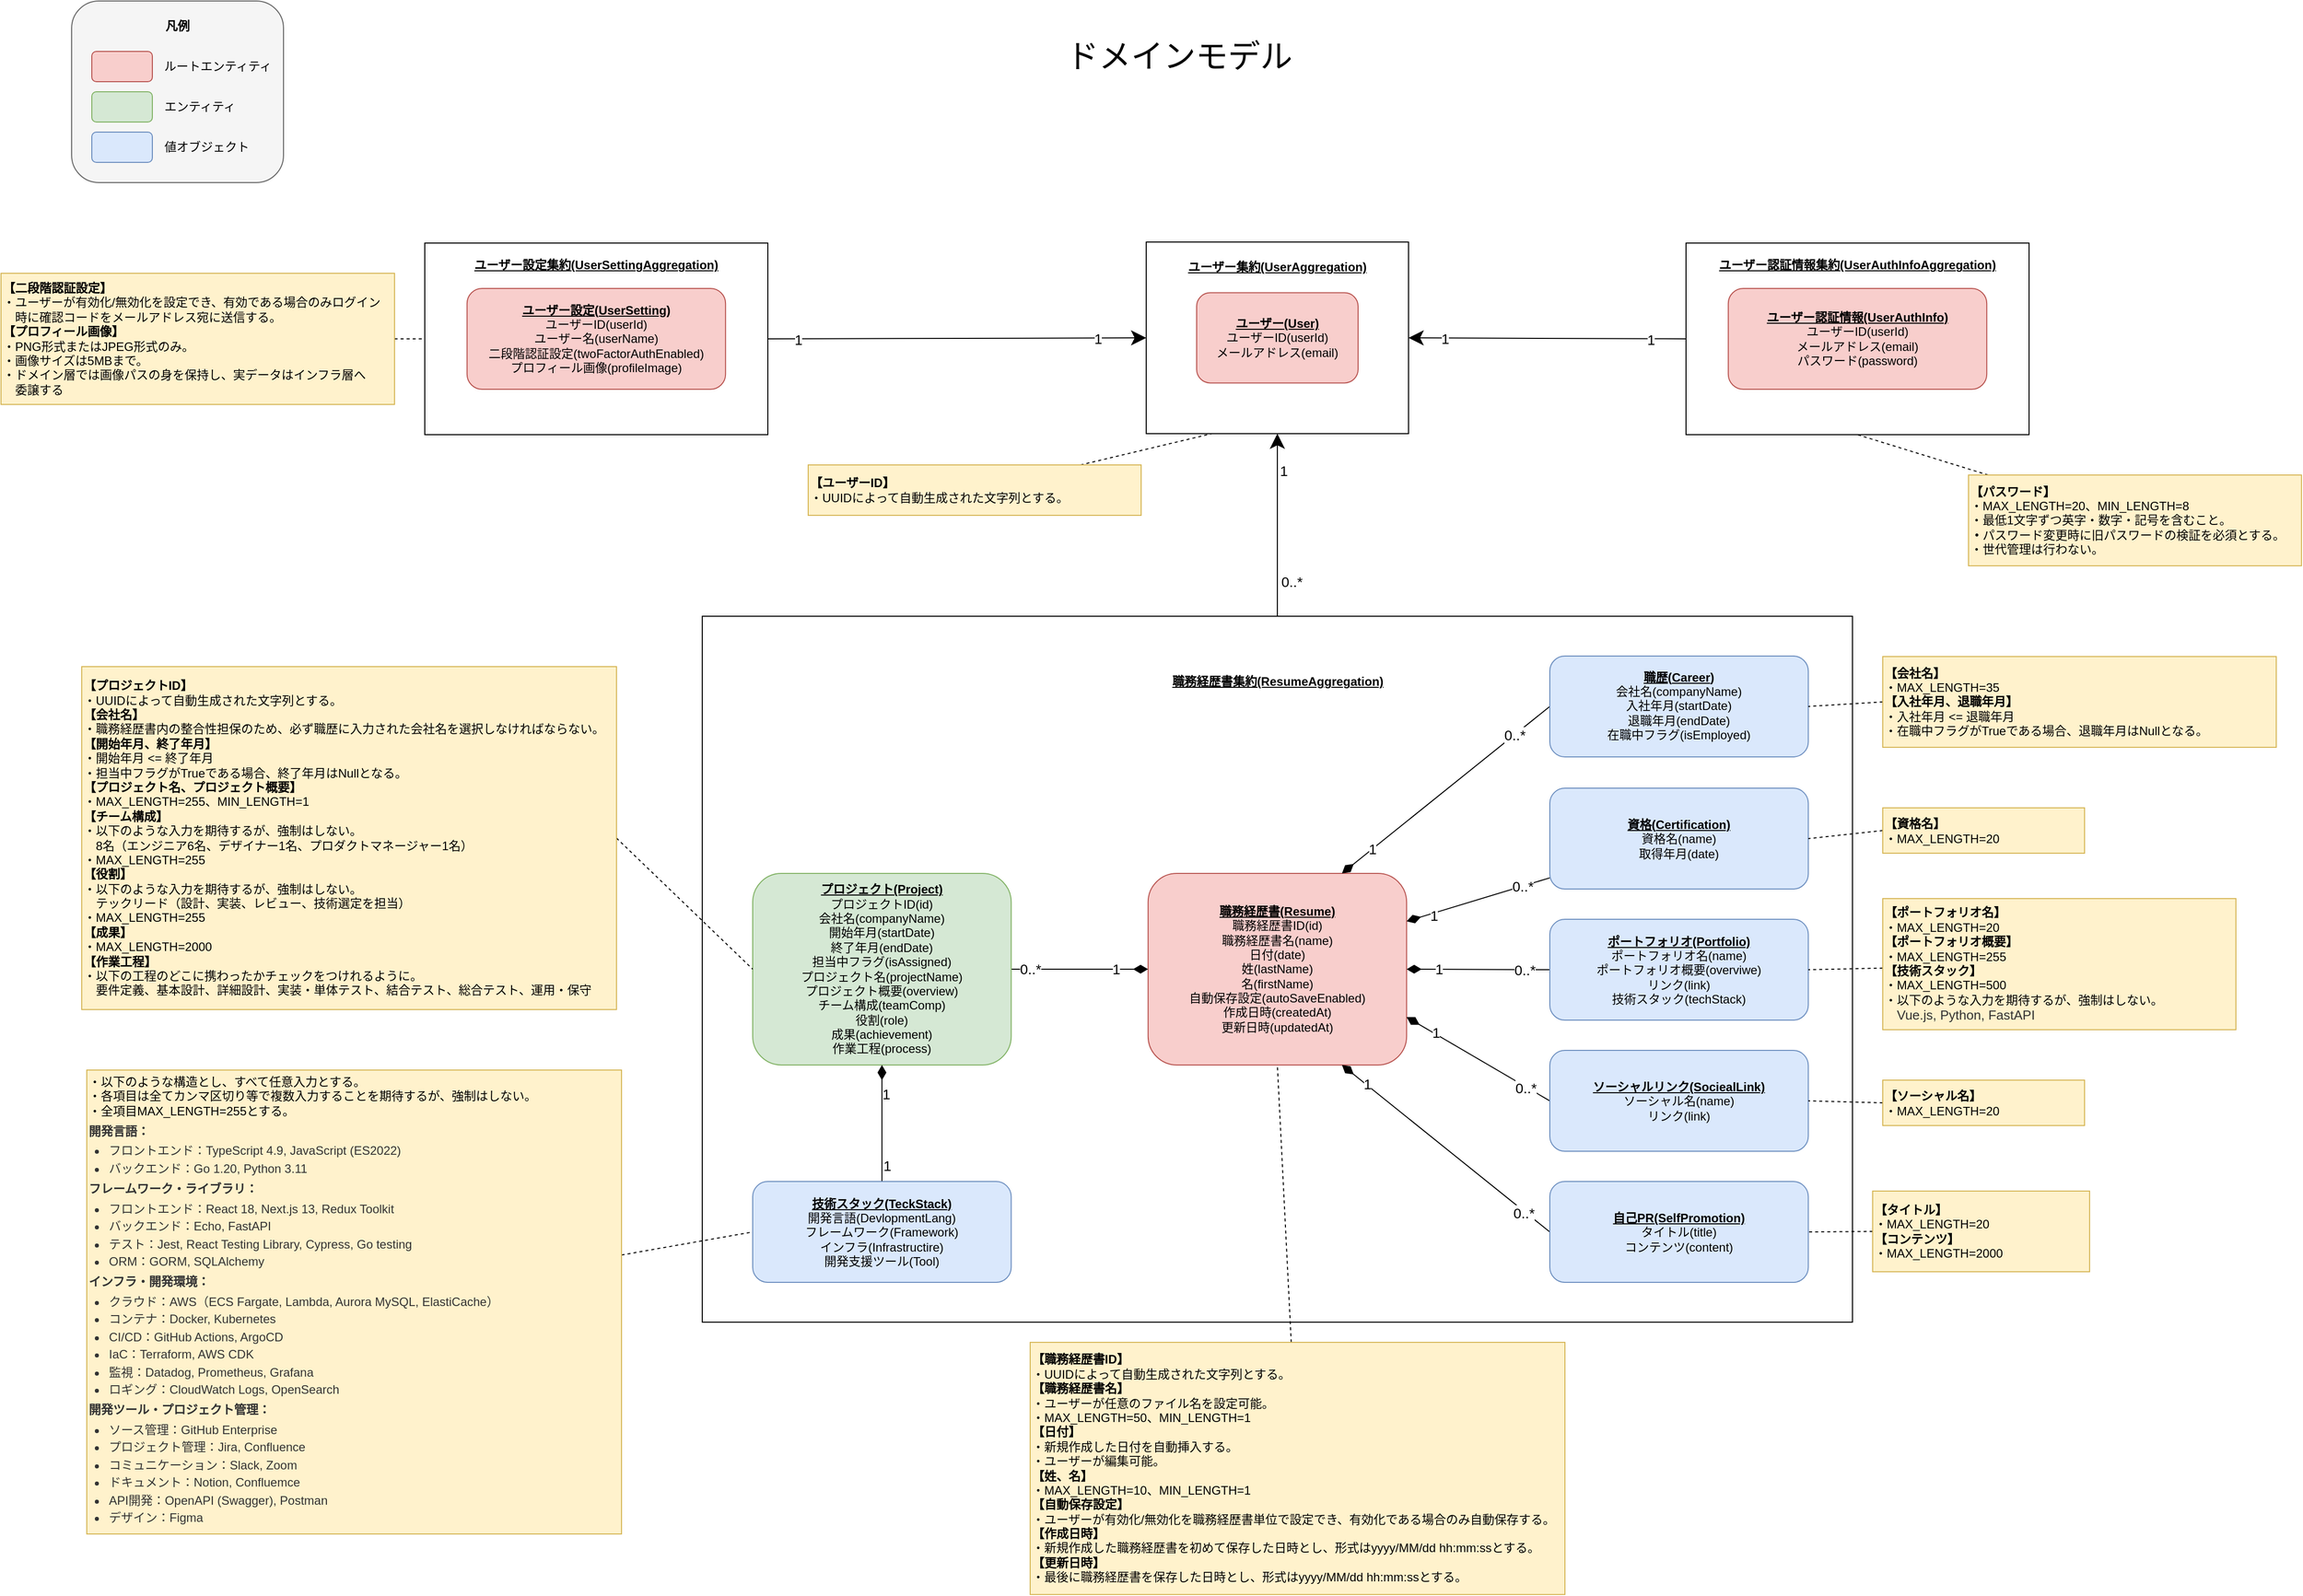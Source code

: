 <mxfile version="26.0.4">
  <diagram name="ページ1" id="oXaW7aQPTFVuqWrh0Pf7">
    <mxGraphModel dx="1912" dy="1139" grid="1" gridSize="10" guides="1" tooltips="1" connect="1" arrows="1" fold="1" page="1" pageScale="1" pageWidth="1169" pageHeight="1654" math="0" shadow="0">
      <root>
        <mxCell id="0" />
        <mxCell id="1" parent="0" />
        <mxCell id="-X1_m2EYrhHD0JWwDC6E-24" value="" style="group" parent="1" vertex="1" connectable="0">
          <mxGeometry x="1700" y="280" width="340" height="190" as="geometry" />
        </mxCell>
        <mxCell id="-X1_m2EYrhHD0JWwDC6E-25" value="" style="rounded=0;whiteSpace=wrap;html=1;align=center;" parent="-X1_m2EYrhHD0JWwDC6E-24" vertex="1">
          <mxGeometry width="340" height="190" as="geometry" />
        </mxCell>
        <mxCell id="-X1_m2EYrhHD0JWwDC6E-26" value="&lt;b&gt;&lt;u&gt;ユーザー認証情報集約(UserAuthInfoAggregation)&lt;/u&gt;&lt;/b&gt;" style="text;html=1;align=center;verticalAlign=middle;whiteSpace=wrap;rounded=0;" parent="-X1_m2EYrhHD0JWwDC6E-24" vertex="1">
          <mxGeometry x="27.02" y="7.037" width="285.95" height="29.999" as="geometry" />
        </mxCell>
        <mxCell id="-X1_m2EYrhHD0JWwDC6E-27" value="&lt;b&gt;&lt;u&gt;ユーザー認証情報(UserAuthInfo)&lt;/u&gt;&lt;/b&gt;&lt;br&gt;ユーザーID(userId)&lt;br&gt;メールアドレス(email)&lt;br&gt;パスワード(password)" style="rounded=1;whiteSpace=wrap;html=1;aspect=fixed;fillColor=#f8cecc;strokeColor=#b85450;" parent="-X1_m2EYrhHD0JWwDC6E-24" vertex="1">
          <mxGeometry x="41.89" y="45.001" width="256.21" height="100" as="geometry" />
        </mxCell>
        <mxCell id="-X1_m2EYrhHD0JWwDC6E-133" value="" style="group" parent="1" vertex="1" connectable="0">
          <mxGeometry x="450" y="280" width="340" height="190" as="geometry" />
        </mxCell>
        <mxCell id="-X1_m2EYrhHD0JWwDC6E-134" value="" style="rounded=0;whiteSpace=wrap;html=1;align=center;" parent="-X1_m2EYrhHD0JWwDC6E-133" vertex="1">
          <mxGeometry width="340" height="190" as="geometry" />
        </mxCell>
        <mxCell id="-X1_m2EYrhHD0JWwDC6E-135" value="&lt;b&gt;&lt;u&gt;ユーザー設定集約(UserSettingAggregation)&lt;/u&gt;&lt;/b&gt;" style="text;html=1;align=center;verticalAlign=middle;whiteSpace=wrap;rounded=0;" parent="-X1_m2EYrhHD0JWwDC6E-133" vertex="1">
          <mxGeometry x="27.02" y="7.037" width="285.95" height="29.999" as="geometry" />
        </mxCell>
        <mxCell id="-X1_m2EYrhHD0JWwDC6E-136" value="&lt;b&gt;&lt;u&gt;ユーザー設定(UserSetting)&lt;/u&gt;&lt;/b&gt;&lt;br&gt;ユーザーID(userId)&lt;br&gt;ユーザー名(userName)&lt;br&gt;二段階認証設定(twoFactorAuthEnabled)&lt;br&gt;プロフィール画像(profileImage)" style="rounded=1;whiteSpace=wrap;html=1;aspect=fixed;fillColor=#f8cecc;strokeColor=#b85450;" parent="-X1_m2EYrhHD0JWwDC6E-133" vertex="1">
          <mxGeometry x="41.89" y="45.001" width="256.21" height="100" as="geometry" />
        </mxCell>
        <mxCell id="-X1_m2EYrhHD0JWwDC6E-205" value="" style="group" parent="1" vertex="1" connectable="0">
          <mxGeometry x="110" y="650" width="2175" height="970" as="geometry" />
        </mxCell>
        <mxCell id="-X1_m2EYrhHD0JWwDC6E-150" value="" style="group;" parent="-X1_m2EYrhHD0JWwDC6E-205" vertex="1" connectable="0">
          <mxGeometry x="615" width="1140" height="730.001" as="geometry" />
        </mxCell>
        <mxCell id="-X1_m2EYrhHD0JWwDC6E-209" style="rounded=0;orthogonalLoop=1;jettySize=auto;html=1;exitX=0.5;exitY=0;exitDx=0;exitDy=0;entryX=0.5;entryY=1;entryDx=0;entryDy=0;endSize=12;" parent="-X1_m2EYrhHD0JWwDC6E-150" source="-X1_m2EYrhHD0JWwDC6E-151" target="-X1_m2EYrhHD0JWwDC6E-2" edge="1">
          <mxGeometry relative="1" as="geometry" />
        </mxCell>
        <mxCell id="-X1_m2EYrhHD0JWwDC6E-210" value="&lt;font style=&quot;font-size: 14px;&quot;&gt;0..*&lt;/font&gt;" style="edgeLabel;html=1;align=center;verticalAlign=middle;resizable=0;points=[];" parent="-X1_m2EYrhHD0JWwDC6E-209" vertex="1" connectable="0">
          <mxGeometry x="-0.624" y="1" relative="1" as="geometry">
            <mxPoint x="15" as="offset" />
          </mxGeometry>
        </mxCell>
        <mxCell id="-X1_m2EYrhHD0JWwDC6E-211" value="&lt;font style=&quot;font-size: 14px;&quot;&gt;1&lt;/font&gt;" style="edgeLabel;html=1;align=center;verticalAlign=middle;resizable=0;points=[];" parent="-X1_m2EYrhHD0JWwDC6E-209" vertex="1" connectable="0">
          <mxGeometry x="0.595" y="-1" relative="1" as="geometry">
            <mxPoint x="5" as="offset" />
          </mxGeometry>
        </mxCell>
        <mxCell id="-X1_m2EYrhHD0JWwDC6E-151" value="" style="rounded=0;whiteSpace=wrap;html=1;align=center;" parent="-X1_m2EYrhHD0JWwDC6E-150" vertex="1">
          <mxGeometry width="1140" height="700" as="geometry" />
        </mxCell>
        <mxCell id="-X1_m2EYrhHD0JWwDC6E-152" value="&lt;b&gt;&lt;u&gt;職務経歴書集約(Resume&lt;/u&gt;&lt;/b&gt;&lt;b&gt;&lt;u&gt;Aggregation)&lt;/u&gt;&lt;/b&gt;" style="text;html=1;align=center;verticalAlign=middle;whiteSpace=wrap;rounded=0;" parent="-X1_m2EYrhHD0JWwDC6E-150" vertex="1">
          <mxGeometry x="90.596" y="20.699" width="958.774" height="88.238" as="geometry" />
        </mxCell>
        <mxCell id="-X1_m2EYrhHD0JWwDC6E-153" value="&lt;b&gt;&lt;u&gt;職務経歴書(Resume)&lt;/u&gt;&lt;/b&gt;&lt;div&gt;職務経歴書ID(id)&lt;br&gt;職務経歴書名(name)&lt;br&gt;日付(date)&lt;br&gt;姓(lastName)&lt;br&gt;名(firstName)&lt;br&gt;自動保存設定(autoSaveEnabled)&lt;/div&gt;&lt;div&gt;作成日時(createdAt)&lt;br&gt;更新日時(updatedAt)&lt;/div&gt;" style="rounded=1;whiteSpace=wrap;html=1;fillColor=#f8cecc;strokeColor=#b85450;" parent="-X1_m2EYrhHD0JWwDC6E-150" vertex="1">
          <mxGeometry x="441.88" y="255.001" width="256.21" height="190" as="geometry" />
        </mxCell>
        <mxCell id="-X1_m2EYrhHD0JWwDC6E-166" style="rounded=0;orthogonalLoop=1;jettySize=auto;html=1;exitX=1;exitY=0.5;exitDx=0;exitDy=0;entryX=0;entryY=0.5;entryDx=0;entryDy=0;endArrow=diamondThin;endFill=1;endSize=12;" parent="-X1_m2EYrhHD0JWwDC6E-150" source="-X1_m2EYrhHD0JWwDC6E-154" target="-X1_m2EYrhHD0JWwDC6E-153" edge="1">
          <mxGeometry relative="1" as="geometry" />
        </mxCell>
        <mxCell id="-X1_m2EYrhHD0JWwDC6E-168" value="&lt;font style=&quot;font-size: 14px;&quot;&gt;0..*&lt;/font&gt;" style="edgeLabel;html=1;align=center;verticalAlign=middle;resizable=0;points=[];" parent="-X1_m2EYrhHD0JWwDC6E-166" vertex="1" connectable="0">
          <mxGeometry x="-0.748" y="-1" relative="1" as="geometry">
            <mxPoint x="2" y="-1" as="offset" />
          </mxGeometry>
        </mxCell>
        <mxCell id="-X1_m2EYrhHD0JWwDC6E-169" value="&lt;font style=&quot;font-size: 14px;&quot;&gt;1&lt;/font&gt;" style="edgeLabel;html=1;align=center;verticalAlign=middle;resizable=0;points=[];" parent="-X1_m2EYrhHD0JWwDC6E-166" vertex="1" connectable="0">
          <mxGeometry x="0.392" y="-2" relative="1" as="geometry">
            <mxPoint x="9" y="-2" as="offset" />
          </mxGeometry>
        </mxCell>
        <mxCell id="-X1_m2EYrhHD0JWwDC6E-154" value="&lt;b&gt;&lt;u&gt;プロジェクト(Project)&lt;/u&gt;&lt;/b&gt;&lt;div&gt;プロジェクトID(id)&lt;br&gt;会社名(companyName)&lt;br&gt;開始年月(startDate)&lt;br&gt;終了年月(endDate)&lt;br&gt;担当中フラグ(isAssigned)&lt;br&gt;プロジェクト名(projectName)&lt;br&gt;プロジェクト概要(overview)&lt;br&gt;チーム構成(teamComp)&lt;br&gt;役割(role)&lt;br&gt;成果(achievement)&lt;br&gt;作業工程(process)&lt;br&gt;&lt;/div&gt;" style="rounded=1;whiteSpace=wrap;html=1;fillColor=#d5e8d4;strokeColor=#82b366;" parent="-X1_m2EYrhHD0JWwDC6E-150" vertex="1">
          <mxGeometry x="50" y="255" width="256.21" height="190" as="geometry" />
        </mxCell>
        <mxCell id="-X1_m2EYrhHD0JWwDC6E-164" style="rounded=0;orthogonalLoop=1;jettySize=auto;html=1;exitX=0;exitY=0.5;exitDx=0;exitDy=0;entryX=0.75;entryY=0;entryDx=0;entryDy=0;endArrow=diamondThin;endFill=1;endSize=12;" parent="-X1_m2EYrhHD0JWwDC6E-150" source="-X1_m2EYrhHD0JWwDC6E-128" target="-X1_m2EYrhHD0JWwDC6E-153" edge="1">
          <mxGeometry relative="1" as="geometry" />
        </mxCell>
        <mxCell id="-X1_m2EYrhHD0JWwDC6E-174" value="&lt;font style=&quot;font-size: 14px;&quot;&gt;1&lt;/font&gt;" style="edgeLabel;html=1;align=center;verticalAlign=middle;resizable=0;points=[];" parent="-X1_m2EYrhHD0JWwDC6E-164" vertex="1" connectable="0">
          <mxGeometry x="0.706" relative="1" as="geometry">
            <mxPoint as="offset" />
          </mxGeometry>
        </mxCell>
        <mxCell id="-X1_m2EYrhHD0JWwDC6E-175" value="&lt;font style=&quot;font-size: 14px;&quot;&gt;0..*&lt;/font&gt;" style="edgeLabel;html=1;align=center;verticalAlign=middle;resizable=0;points=[];" parent="-X1_m2EYrhHD0JWwDC6E-164" vertex="1" connectable="0">
          <mxGeometry x="-0.658" relative="1" as="geometry">
            <mxPoint as="offset" />
          </mxGeometry>
        </mxCell>
        <mxCell id="-X1_m2EYrhHD0JWwDC6E-128" value="&lt;b&gt;&lt;u&gt;職歴(&lt;/u&gt;&lt;/b&gt;&lt;b&gt;&lt;u&gt;Career&lt;/u&gt;&lt;/b&gt;&lt;b&gt;&lt;u&gt;)&lt;/u&gt;&lt;/b&gt;&lt;br&gt;会社名(companyName)&lt;br&gt;入社年月(startDate)&lt;br&gt;退職年月(endDate)&lt;br&gt;在職中フラグ(isEmployed)" style="rounded=1;whiteSpace=wrap;html=1;aspect=fixed;fillColor=#dae8fc;strokeColor=#6c8ebf;" parent="-X1_m2EYrhHD0JWwDC6E-150" vertex="1">
          <mxGeometry x="840" y="39.471" width="256.21" height="100" as="geometry" />
        </mxCell>
        <mxCell id="-X1_m2EYrhHD0JWwDC6E-157" style="rounded=0;orthogonalLoop=1;jettySize=auto;html=1;entryX=1;entryY=0.25;entryDx=0;entryDy=0;endArrow=diamondThin;endFill=1;endSize=12;" parent="-X1_m2EYrhHD0JWwDC6E-150" source="-X1_m2EYrhHD0JWwDC6E-132" target="-X1_m2EYrhHD0JWwDC6E-153" edge="1">
          <mxGeometry relative="1" as="geometry" />
        </mxCell>
        <mxCell id="-X1_m2EYrhHD0JWwDC6E-176" value="&lt;font style=&quot;font-size: 14px;&quot;&gt;1&lt;/font&gt;" style="edgeLabel;html=1;align=center;verticalAlign=middle;resizable=0;points=[];" parent="-X1_m2EYrhHD0JWwDC6E-157" vertex="1" connectable="0">
          <mxGeometry x="0.633" y="2" relative="1" as="geometry">
            <mxPoint as="offset" />
          </mxGeometry>
        </mxCell>
        <mxCell id="-X1_m2EYrhHD0JWwDC6E-177" value="&lt;font style=&quot;font-size: 14px;&quot;&gt;0..*&lt;/font&gt;" style="edgeLabel;html=1;align=center;verticalAlign=middle;resizable=0;points=[];" parent="-X1_m2EYrhHD0JWwDC6E-157" vertex="1" connectable="0">
          <mxGeometry x="-0.612" y="1" relative="1" as="geometry">
            <mxPoint y="-1" as="offset" />
          </mxGeometry>
        </mxCell>
        <mxCell id="-X1_m2EYrhHD0JWwDC6E-132" value="&lt;b&gt;&lt;u&gt;資格(&lt;/u&gt;&lt;/b&gt;&lt;u style=&quot;&quot;&gt;&lt;b&gt;Certification)&lt;/b&gt;&lt;/u&gt;&lt;br&gt;資格名(name)&lt;br&gt;取得年月(date)" style="rounded=1;whiteSpace=wrap;html=1;aspect=fixed;fillColor=#dae8fc;strokeColor=#6c8ebf;" parent="-X1_m2EYrhHD0JWwDC6E-150" vertex="1">
          <mxGeometry x="840" y="170.541" width="256.21" height="100" as="geometry" />
        </mxCell>
        <mxCell id="-X1_m2EYrhHD0JWwDC6E-161" style="rounded=0;orthogonalLoop=1;jettySize=auto;html=1;exitX=0;exitY=0.5;exitDx=0;exitDy=0;entryX=1;entryY=0.5;entryDx=0;entryDy=0;endArrow=diamondThin;endFill=1;endSize=12;" parent="-X1_m2EYrhHD0JWwDC6E-150" source="-X1_m2EYrhHD0JWwDC6E-140" target="-X1_m2EYrhHD0JWwDC6E-153" edge="1">
          <mxGeometry relative="1" as="geometry" />
        </mxCell>
        <mxCell id="-X1_m2EYrhHD0JWwDC6E-178" value="&lt;font style=&quot;font-size: 14px;&quot;&gt;1&lt;/font&gt;" style="edgeLabel;html=1;align=center;verticalAlign=middle;resizable=0;points=[];" parent="-X1_m2EYrhHD0JWwDC6E-161" vertex="1" connectable="0">
          <mxGeometry x="0.569" relative="1" as="geometry">
            <mxPoint x="1" as="offset" />
          </mxGeometry>
        </mxCell>
        <mxCell id="-X1_m2EYrhHD0JWwDC6E-179" value="&lt;font style=&quot;font-size: 14px;&quot;&gt;0..*&lt;/font&gt;" style="edgeLabel;html=1;align=center;verticalAlign=middle;resizable=0;points=[];" parent="-X1_m2EYrhHD0JWwDC6E-161" vertex="1" connectable="0">
          <mxGeometry x="-0.652" y="2" relative="1" as="geometry">
            <mxPoint x="-1" y="-2" as="offset" />
          </mxGeometry>
        </mxCell>
        <mxCell id="-X1_m2EYrhHD0JWwDC6E-140" value="&lt;u style=&quot;&quot;&gt;&lt;b&gt;ポートフォリオ(Portfolio)&lt;/b&gt;&lt;/u&gt;&lt;br&gt;ポートフォリオ名(name)&lt;br&gt;ポートフォリオ概要(overviwe)&lt;br&gt;リンク(link)&lt;br&gt;技術スタック(techStack)" style="rounded=1;whiteSpace=wrap;html=1;aspect=fixed;fillColor=#dae8fc;strokeColor=#6c8ebf;" parent="-X1_m2EYrhHD0JWwDC6E-150" vertex="1">
          <mxGeometry x="840" y="300.541" width="256.21" height="100" as="geometry" />
        </mxCell>
        <mxCell id="-X1_m2EYrhHD0JWwDC6E-162" style="rounded=0;orthogonalLoop=1;jettySize=auto;html=1;exitX=0;exitY=0.5;exitDx=0;exitDy=0;entryX=1;entryY=0.75;entryDx=0;entryDy=0;endArrow=diamondThin;endFill=1;endSize=12;" parent="-X1_m2EYrhHD0JWwDC6E-150" source="-X1_m2EYrhHD0JWwDC6E-145" target="-X1_m2EYrhHD0JWwDC6E-153" edge="1">
          <mxGeometry relative="1" as="geometry" />
        </mxCell>
        <mxCell id="-X1_m2EYrhHD0JWwDC6E-180" value="&lt;font style=&quot;font-size: 14px;&quot;&gt;1&lt;/font&gt;" style="edgeLabel;html=1;align=center;verticalAlign=middle;resizable=0;points=[];" parent="-X1_m2EYrhHD0JWwDC6E-162" vertex="1" connectable="0">
          <mxGeometry x="0.616" y="-1" relative="1" as="geometry">
            <mxPoint x="1" as="offset" />
          </mxGeometry>
        </mxCell>
        <mxCell id="-X1_m2EYrhHD0JWwDC6E-181" value="&lt;font style=&quot;font-size: 14px;&quot;&gt;0..*&lt;/font&gt;" style="edgeLabel;html=1;align=center;verticalAlign=middle;resizable=0;points=[];" parent="-X1_m2EYrhHD0JWwDC6E-162" vertex="1" connectable="0">
          <mxGeometry x="-0.674" y="3" relative="1" as="geometry">
            <mxPoint x="1" y="-2" as="offset" />
          </mxGeometry>
        </mxCell>
        <mxCell id="-X1_m2EYrhHD0JWwDC6E-145" value="&lt;div&gt;&lt;b&gt;&lt;u&gt;ソーシャルリンク(SociealLink)&lt;/u&gt;&lt;/b&gt;&lt;br&gt;ソーシャル名(name)&lt;br&gt;リンク(link)&lt;br&gt;&lt;/div&gt;" style="rounded=1;whiteSpace=wrap;html=1;aspect=fixed;fillColor=#dae8fc;strokeColor=#6c8ebf;" parent="-X1_m2EYrhHD0JWwDC6E-150" vertex="1">
          <mxGeometry x="840" y="430.541" width="256.21" height="100" as="geometry" />
        </mxCell>
        <mxCell id="-X1_m2EYrhHD0JWwDC6E-163" style="rounded=0;orthogonalLoop=1;jettySize=auto;html=1;exitX=0;exitY=0.5;exitDx=0;exitDy=0;entryX=0.75;entryY=1;entryDx=0;entryDy=0;endArrow=diamondThin;endFill=1;endSize=12;" parent="-X1_m2EYrhHD0JWwDC6E-150" source="-X1_m2EYrhHD0JWwDC6E-149" target="-X1_m2EYrhHD0JWwDC6E-153" edge="1">
          <mxGeometry relative="1" as="geometry" />
        </mxCell>
        <mxCell id="-X1_m2EYrhHD0JWwDC6E-182" value="&lt;font style=&quot;font-size: 14px;&quot;&gt;1&lt;/font&gt;" style="edgeLabel;html=1;align=center;verticalAlign=middle;resizable=0;points=[];" parent="-X1_m2EYrhHD0JWwDC6E-163" vertex="1" connectable="0">
          <mxGeometry x="0.776" y="3" relative="1" as="geometry">
            <mxPoint x="3" y="-2" as="offset" />
          </mxGeometry>
        </mxCell>
        <mxCell id="-X1_m2EYrhHD0JWwDC6E-183" value="&lt;font style=&quot;font-size: 14px;&quot;&gt;0..*&lt;/font&gt;" style="edgeLabel;html=1;align=center;verticalAlign=middle;resizable=0;points=[];" parent="-X1_m2EYrhHD0JWwDC6E-163" vertex="1" connectable="0">
          <mxGeometry x="-0.752" y="3" relative="1" as="geometry">
            <mxPoint x="1" as="offset" />
          </mxGeometry>
        </mxCell>
        <mxCell id="-X1_m2EYrhHD0JWwDC6E-149" value="&lt;div&gt;&lt;b&gt;&lt;u&gt;自己PR(SelfPromotion)&lt;/u&gt;&lt;/b&gt;&lt;br&gt;タイトル(title)&lt;br&gt;コンテンツ(content)&lt;br&gt;&lt;/div&gt;" style="rounded=1;whiteSpace=wrap;html=1;aspect=fixed;fillColor=#dae8fc;strokeColor=#6c8ebf;" parent="-X1_m2EYrhHD0JWwDC6E-150" vertex="1">
          <mxGeometry x="840" y="560.541" width="256.21" height="100" as="geometry" />
        </mxCell>
        <mxCell id="-X1_m2EYrhHD0JWwDC6E-167" style="rounded=0;orthogonalLoop=1;jettySize=auto;html=1;exitX=0.5;exitY=0;exitDx=0;exitDy=0;entryX=0.5;entryY=1;entryDx=0;entryDy=0;endArrow=diamondThin;endFill=1;targetPerimeterSpacing=0;endSize=12;" parent="-X1_m2EYrhHD0JWwDC6E-150" source="-X1_m2EYrhHD0JWwDC6E-155" target="-X1_m2EYrhHD0JWwDC6E-154" edge="1">
          <mxGeometry relative="1" as="geometry" />
        </mxCell>
        <mxCell id="-X1_m2EYrhHD0JWwDC6E-170" value="&lt;font style=&quot;font-size: 14px;&quot;&gt;1&lt;/font&gt;" style="edgeLabel;html=1;align=center;verticalAlign=middle;resizable=0;points=[];" parent="-X1_m2EYrhHD0JWwDC6E-167" vertex="1" connectable="0">
          <mxGeometry x="0.504" y="-3" relative="1" as="geometry">
            <mxPoint x="1" as="offset" />
          </mxGeometry>
        </mxCell>
        <mxCell id="-X1_m2EYrhHD0JWwDC6E-171" value="&lt;font style=&quot;font-size: 14px;&quot;&gt;1&lt;/font&gt;" style="edgeLabel;html=1;align=center;verticalAlign=middle;resizable=0;points=[];" parent="-X1_m2EYrhHD0JWwDC6E-167" vertex="1" connectable="0">
          <mxGeometry x="-0.72" y="-1" relative="1" as="geometry">
            <mxPoint x="4" as="offset" />
          </mxGeometry>
        </mxCell>
        <mxCell id="-X1_m2EYrhHD0JWwDC6E-155" value="&lt;b&gt;&lt;u&gt;技術スタック(TeckStack)&lt;/u&gt;&lt;/b&gt;&lt;div&gt;開発言語(DevlopmentLang)&lt;br&gt;フレームワーク(Framework)&lt;br&gt;インフラ(Infrastructire)&lt;br&gt;開発支援ツール(Tool)&lt;/div&gt;" style="rounded=1;whiteSpace=wrap;html=1;fillColor=#dae8fc;strokeColor=#6c8ebf;" parent="-X1_m2EYrhHD0JWwDC6E-150" vertex="1">
          <mxGeometry x="50" y="560.54" width="256.21" height="100" as="geometry" />
        </mxCell>
        <mxCell id="-X1_m2EYrhHD0JWwDC6E-17" value="" style="group" parent="-X1_m2EYrhHD0JWwDC6E-150" vertex="1" connectable="0">
          <mxGeometry x="440" y="-371" width="260" height="190" as="geometry" />
        </mxCell>
        <mxCell id="-X1_m2EYrhHD0JWwDC6E-2" value="" style="rounded=0;whiteSpace=wrap;html=1;align=center;" parent="-X1_m2EYrhHD0JWwDC6E-17" vertex="1">
          <mxGeometry width="260" height="190" as="geometry" />
        </mxCell>
        <mxCell id="-X1_m2EYrhHD0JWwDC6E-3" value="&lt;b&gt;&lt;u&gt;ユーザー集約(UserAggregation)&lt;/u&gt;&lt;/b&gt;" style="text;html=1;align=center;verticalAlign=middle;whiteSpace=wrap;rounded=0;" parent="-X1_m2EYrhHD0JWwDC6E-17" vertex="1">
          <mxGeometry x="40" y="10.0" width="180" height="30.0" as="geometry" />
        </mxCell>
        <mxCell id="-X1_m2EYrhHD0JWwDC6E-8" value="&lt;b&gt;&lt;u&gt;ユーザー(User)&lt;/u&gt;&lt;/b&gt;&lt;br&gt;ユーザーID(userId)&lt;br&gt;メールアドレス(email)" style="rounded=1;whiteSpace=wrap;html=1;fillColor=#f8cecc;strokeColor=#b85450;" parent="-X1_m2EYrhHD0JWwDC6E-17" vertex="1">
          <mxGeometry x="50" y="50.294" width="160" height="89.412" as="geometry" />
        </mxCell>
        <mxCell id="-X1_m2EYrhHD0JWwDC6E-189" style="rounded=0;orthogonalLoop=1;jettySize=auto;html=1;entryX=0.5;entryY=1;entryDx=0;entryDy=0;dashed=1;endArrow=none;endFill=0;" parent="-X1_m2EYrhHD0JWwDC6E-205" source="-X1_m2EYrhHD0JWwDC6E-188" target="-X1_m2EYrhHD0JWwDC6E-153" edge="1">
          <mxGeometry relative="1" as="geometry" />
        </mxCell>
        <mxCell id="-X1_m2EYrhHD0JWwDC6E-188" value="&lt;span style=&quot;&quot;&gt;&lt;b&gt;【職務経歴書ID】&lt;/b&gt;&lt;/span&gt;&lt;br style=&quot;&quot;&gt;&lt;span style=&quot;&quot;&gt;・UUIDによって自動生成された文字列とする。&lt;/span&gt;&lt;br style=&quot;&quot;&gt;&lt;span style=&quot;&quot;&gt;&lt;b&gt;【職務経歴書名】&lt;/b&gt;&lt;/span&gt;&lt;br style=&quot;&quot;&gt;&lt;span style=&quot;&quot;&gt;・ユーザーが任意のファイル名を設定可能。&lt;/span&gt;&lt;br style=&quot;&quot;&gt;&lt;span style=&quot;&quot;&gt;・MAX_LENGTH=50、MIN_LENGTH=1&lt;/span&gt;&lt;br style=&quot;&quot;&gt;&lt;span style=&quot;&quot;&gt;&lt;b&gt;【日付】&lt;/b&gt;&lt;/span&gt;&lt;br style=&quot;&quot;&gt;&lt;span style=&quot;&quot;&gt;・新規作成した日付を自動挿入する。&lt;/span&gt;&lt;br style=&quot;&quot;&gt;&lt;span style=&quot;&quot;&gt;・ユーザーが編集可能。&lt;br&gt;&lt;b&gt;【姓、名】&lt;/b&gt;&lt;br&gt;・MAX_LENGTH=10、MIN_LENGTH=1&lt;br&gt;&lt;b&gt;【自動保存設定】&lt;/b&gt;&lt;br&gt;・ユーザーが有効化/無効化を職務経歴書単位で設定でき、有効化である場合のみ自動保存する。&lt;/span&gt;&lt;div&gt;&lt;b&gt;【作成日時】&lt;/b&gt;&lt;br&gt;・新規作成した職務経歴書を初めて保存した日時とし、形式はyyyy/MM/dd hh:mm:ssとする。&lt;br&gt;&lt;b&gt;【更新日時】&lt;/b&gt;&lt;br&gt;・最後に職務経歴書を保存した日時とし、&lt;span style=&quot;background-color: initial;&quot;&gt;形式はyyyy/MM/dd hh:mm:ssとする。&lt;/span&gt;&lt;/div&gt;" style="rounded=0;whiteSpace=wrap;html=1;fillColor=#fff2cc;strokeColor=#d6b656;align=left;" parent="-X1_m2EYrhHD0JWwDC6E-205" vertex="1">
          <mxGeometry x="940" y="720" width="530" height="250" as="geometry" />
        </mxCell>
        <mxCell id="-X1_m2EYrhHD0JWwDC6E-191" style="rounded=0;orthogonalLoop=1;jettySize=auto;html=1;entryX=0;entryY=0.5;entryDx=0;entryDy=0;endArrow=none;endFill=0;dashed=1;" parent="-X1_m2EYrhHD0JWwDC6E-205" source="-X1_m2EYrhHD0JWwDC6E-190" target="-X1_m2EYrhHD0JWwDC6E-155" edge="1">
          <mxGeometry relative="1" as="geometry" />
        </mxCell>
        <mxCell id="-X1_m2EYrhHD0JWwDC6E-190" value="・以下のような構造とし、すべて任意入力とする。&lt;br&gt;・各項目は全てカンマ区切り等で複数入力することを期待するが、強制はしない。&lt;br&gt;・全項目MAX_LENGTH=255とする。&lt;br&gt;&lt;div&gt;&lt;p style=&quot;margin: 5px 0px; color: rgb(51, 51, 51); font-size: 13px;&quot;&gt;&lt;strong style=&quot;font-size: 12px;&quot;&gt;&lt;font face=&quot;Helvetica&quot;&gt;開発言語：&lt;/font&gt;&lt;/strong&gt;&lt;/p&gt;&lt;ul style=&quot;margin: 5px 0px; padding-left: 20px; color: rgb(51, 51, 51); font-size: 13px;&quot;&gt;&lt;li style=&quot;margin-bottom: 3px; font-size: 12px;&quot;&gt;&lt;font face=&quot;Helvetica&quot;&gt;フロントエンド：TypeScript 4.9, JavaScript (ES2022)&lt;/font&gt;&lt;/li&gt;&lt;li style=&quot;margin-bottom: 3px; font-size: 12px;&quot;&gt;&lt;font face=&quot;Helvetica&quot;&gt;バックエンド：Go 1.20, Python 3.11&lt;/font&gt;&lt;/li&gt;&lt;/ul&gt;&lt;p style=&quot;margin: 5px 0px; color: rgb(51, 51, 51); font-size: 13px;&quot;&gt;&lt;strong style=&quot;font-size: 12px;&quot;&gt;&lt;font face=&quot;Helvetica&quot;&gt;フレームワーク・ライブラリ：&lt;/font&gt;&lt;/strong&gt;&lt;/p&gt;&lt;ul style=&quot;margin: 5px 0px; padding-left: 20px; color: rgb(51, 51, 51); font-size: 13px;&quot;&gt;&lt;li style=&quot;margin-bottom: 3px; font-size: 12px;&quot;&gt;&lt;font face=&quot;Helvetica&quot;&gt;フロントエンド：React 18, Next.js 13, Redux Toolkit&lt;/font&gt;&lt;/li&gt;&lt;li style=&quot;margin-bottom: 3px; font-size: 12px;&quot;&gt;&lt;font face=&quot;Helvetica&quot;&gt;バックエンド：Echo, FastAPI&lt;/font&gt;&lt;/li&gt;&lt;li style=&quot;margin-bottom: 3px; font-size: 12px;&quot;&gt;&lt;font face=&quot;Helvetica&quot;&gt;テスト：Jest, React Testing Library, Cypress, Go testing&lt;/font&gt;&lt;/li&gt;&lt;li style=&quot;margin-bottom: 3px; font-size: 12px;&quot;&gt;&lt;font face=&quot;Helvetica&quot;&gt;ORM：GORM, SQLAlchemy&lt;/font&gt;&lt;/li&gt;&lt;/ul&gt;&lt;p style=&quot;margin: 5px 0px; color: rgb(51, 51, 51); font-size: 13px;&quot;&gt;&lt;strong style=&quot;font-size: 12px;&quot;&gt;&lt;font face=&quot;Helvetica&quot;&gt;インフラ・開発環境：&lt;/font&gt;&lt;/strong&gt;&lt;/p&gt;&lt;ul style=&quot;margin: 5px 0px; padding-left: 20px; color: rgb(51, 51, 51); font-size: 13px;&quot;&gt;&lt;li style=&quot;margin-bottom: 3px; font-size: 12px;&quot;&gt;&lt;font face=&quot;Helvetica&quot;&gt;クラウド：AWS（ECS Fargate, Lambda, Aurora MySQL, ElastiCache）&lt;/font&gt;&lt;/li&gt;&lt;li style=&quot;margin-bottom: 3px; font-size: 12px;&quot;&gt;&lt;font face=&quot;Helvetica&quot;&gt;コンテナ：Docker, Kubernetes&lt;/font&gt;&lt;/li&gt;&lt;li style=&quot;margin-bottom: 3px; font-size: 12px;&quot;&gt;&lt;font face=&quot;Helvetica&quot;&gt;CI/CD：GitHub Actions, ArgoCD&lt;/font&gt;&lt;/li&gt;&lt;li style=&quot;margin-bottom: 3px; font-size: 12px;&quot;&gt;&lt;font face=&quot;Helvetica&quot;&gt;IaC：Terraform, AWS CDK&lt;/font&gt;&lt;/li&gt;&lt;li style=&quot;margin-bottom: 3px; font-size: 12px;&quot;&gt;&lt;font face=&quot;Helvetica&quot;&gt;監視：Datadog, Prometheus, Grafana&lt;/font&gt;&lt;/li&gt;&lt;li style=&quot;margin-bottom: 3px; font-size: 12px;&quot;&gt;&lt;font face=&quot;Helvetica&quot;&gt;ロギング：CloudWatch Logs, OpenSearch&lt;/font&gt;&lt;/li&gt;&lt;/ul&gt;&lt;p style=&quot;margin: 5px 0px; color: rgb(51, 51, 51); font-size: 13px;&quot;&gt;&lt;strong style=&quot;font-size: 12px;&quot;&gt;&lt;font face=&quot;Helvetica&quot;&gt;開発ツール・プロジェクト管理：&lt;/font&gt;&lt;/strong&gt;&lt;/p&gt;&lt;ul style=&quot;margin: 5px 0px; padding-left: 20px; color: rgb(51, 51, 51); font-size: 13px;&quot;&gt;&lt;li style=&quot;margin-bottom: 3px; font-size: 12px;&quot;&gt;&lt;font face=&quot;Helvetica&quot;&gt;ソース管理：GitHub Enterprise&lt;/font&gt;&lt;/li&gt;&lt;li style=&quot;margin-bottom: 3px; font-size: 12px;&quot;&gt;&lt;font face=&quot;Helvetica&quot;&gt;プロジェクト管理：Jira, Confluence&lt;/font&gt;&lt;/li&gt;&lt;li style=&quot;margin-bottom: 3px; font-size: 12px;&quot;&gt;&lt;font face=&quot;Helvetica&quot;&gt;コミュニケーション：Slack, Zoom&lt;/font&gt;&lt;/li&gt;&lt;li style=&quot;margin-bottom: 3px; font-size: 12px;&quot;&gt;&lt;font face=&quot;Helvetica&quot;&gt;ドキュメント：Notion, Confluemce&lt;/font&gt;&lt;/li&gt;&lt;li style=&quot;margin-bottom: 3px; font-size: 12px;&quot;&gt;&lt;font face=&quot;Helvetica&quot;&gt;API開発：OpenAPI (Swagger), Postman&lt;/font&gt;&lt;/li&gt;&lt;li style=&quot;margin-bottom: 3px; font-size: 12px;&quot;&gt;&lt;font face=&quot;Helvetica&quot;&gt;デザイン：Figma&lt;/font&gt;&lt;/li&gt;&lt;/ul&gt;&lt;/div&gt;" style="rounded=0;whiteSpace=wrap;html=1;fillColor=#fff2cc;strokeColor=#d6b656;align=left;" parent="-X1_m2EYrhHD0JWwDC6E-205" vertex="1">
          <mxGeometry x="5" y="450" width="530" height="460" as="geometry" />
        </mxCell>
        <mxCell id="-X1_m2EYrhHD0JWwDC6E-193" style="rounded=0;orthogonalLoop=1;jettySize=auto;html=1;exitX=1;exitY=0.5;exitDx=0;exitDy=0;entryX=0;entryY=0.5;entryDx=0;entryDy=0;strokeColor=default;dashed=1;endArrow=none;endFill=0;" parent="-X1_m2EYrhHD0JWwDC6E-205" source="-X1_m2EYrhHD0JWwDC6E-192" target="-X1_m2EYrhHD0JWwDC6E-154" edge="1">
          <mxGeometry relative="1" as="geometry" />
        </mxCell>
        <mxCell id="-X1_m2EYrhHD0JWwDC6E-192" value="&lt;span style=&quot;&quot;&gt;&lt;b&gt;【プロジェクトID】&lt;/b&gt;&lt;/span&gt;&lt;br style=&quot;&quot;&gt;&lt;span style=&quot;&quot;&gt;・UUIDによって自動生成された文字列とする。&lt;/span&gt;&lt;br style=&quot;&quot;&gt;&lt;span style=&quot;&quot;&gt;&lt;b&gt;【会社名】&lt;/b&gt;&lt;/span&gt;&lt;br style=&quot;&quot;&gt;&lt;span style=&quot;&quot;&gt;・職務経歴書内の整合性担保のため、必ず職歴に入力された会社名を選択しなければならない。&lt;/span&gt;&lt;br style=&quot;&quot;&gt;&lt;span style=&quot;&quot;&gt;&lt;b&gt;【開始年月、終了年月】&lt;/b&gt;&lt;/span&gt;&lt;br style=&quot;&quot;&gt;&lt;span style=&quot;&quot;&gt;・開始年月 &amp;lt;= 終了年月&lt;br&gt;&lt;/span&gt;&lt;span style=&quot;&quot;&gt;・担当&lt;/span&gt;中フラグがTrueである場合、終了年月はNullとなる。&lt;span style=&quot;&quot;&gt;&lt;br&gt;&lt;b&gt;【プロジェクト名、プロジェクト概要】&lt;/b&gt;&lt;br&gt;・MAX_LENGTH=255、MIN_LENGTH=1&lt;br&gt;&lt;b&gt;【チーム構成】&lt;/b&gt;&lt;br&gt;・以下のような入力を期待するが、強制はしない。&lt;/span&gt;&lt;div&gt;&lt;span style=&quot;&quot;&gt;　8名（エンジニア6名、デザイナー1名、プロダクトマネージャー1名）&lt;br&gt;・MAX_LENGTH=255&lt;br&gt;&lt;b&gt;【役割】&lt;/b&gt;&lt;br&gt;&lt;/span&gt;・以下のような入力を期待するが、強制はしない。&lt;br&gt;　テックリード（設計、実装、レビュー、技術選定を担当）&lt;br&gt;&lt;span style=&quot;&quot;&gt;・MAX_LENGTH=255&lt;br&gt;&lt;b&gt;【成果】&lt;/b&gt;&lt;br&gt;・MAX_LENGTH=2000&lt;br&gt;&lt;b&gt;【作業工程】&lt;/b&gt;&lt;br&gt;・以下の工程のどこに携わったかチェックをつけれるように。&lt;br&gt;　要件定義、基本設計、詳細設計、実装・単体テスト、結合テスト、総合テスト、運用・保守&lt;/span&gt;&lt;/div&gt;" style="rounded=0;whiteSpace=wrap;html=1;fillColor=#fff2cc;strokeColor=#d6b656;align=left;" parent="-X1_m2EYrhHD0JWwDC6E-205" vertex="1">
          <mxGeometry y="50" width="530" height="340" as="geometry" />
        </mxCell>
        <mxCell id="-X1_m2EYrhHD0JWwDC6E-200" style="rounded=0;orthogonalLoop=1;jettySize=auto;html=1;exitX=0;exitY=0.5;exitDx=0;exitDy=0;entryX=1;entryY=0.5;entryDx=0;entryDy=0;dashed=1;endArrow=none;endFill=0;" parent="-X1_m2EYrhHD0JWwDC6E-205" source="-X1_m2EYrhHD0JWwDC6E-194" target="-X1_m2EYrhHD0JWwDC6E-128" edge="1">
          <mxGeometry relative="1" as="geometry" />
        </mxCell>
        <mxCell id="-X1_m2EYrhHD0JWwDC6E-194" value="&lt;span style=&quot;&quot;&gt;&lt;b&gt;【会社名】&lt;/b&gt;&lt;/span&gt;&lt;br style=&quot;&quot;&gt;&lt;span style=&quot;&quot;&gt;・MAX_LENGTH=35&lt;/span&gt;&lt;br style=&quot;&quot;&gt;&lt;span style=&quot;&quot;&gt;&lt;b&gt;【入社年月、退職年月】&lt;/b&gt;&lt;/span&gt;&lt;br style=&quot;&quot;&gt;・入社年月 &amp;lt;= 退職年月&lt;br&gt;・在職中フラグがTrueである場合、退職年月はNullとなる。" style="rounded=0;whiteSpace=wrap;html=1;fillColor=#fff2cc;strokeColor=#d6b656;align=left;" parent="-X1_m2EYrhHD0JWwDC6E-205" vertex="1">
          <mxGeometry x="1785" y="40" width="390" height="90" as="geometry" />
        </mxCell>
        <mxCell id="-X1_m2EYrhHD0JWwDC6E-201" style="rounded=0;orthogonalLoop=1;jettySize=auto;html=1;exitX=0;exitY=0.5;exitDx=0;exitDy=0;entryX=1;entryY=0.5;entryDx=0;entryDy=0;endArrow=none;endFill=0;dashed=1;" parent="-X1_m2EYrhHD0JWwDC6E-205" source="-X1_m2EYrhHD0JWwDC6E-195" target="-X1_m2EYrhHD0JWwDC6E-132" edge="1">
          <mxGeometry relative="1" as="geometry" />
        </mxCell>
        <mxCell id="-X1_m2EYrhHD0JWwDC6E-195" value="&lt;span style=&quot;&quot;&gt;&lt;b&gt;【資格名】&lt;/b&gt;&lt;/span&gt;&lt;br style=&quot;&quot;&gt;&lt;span style=&quot;&quot;&gt;・MAX_LENGTH=20&lt;/span&gt;" style="rounded=0;whiteSpace=wrap;html=1;fillColor=#fff2cc;strokeColor=#d6b656;align=left;" parent="-X1_m2EYrhHD0JWwDC6E-205" vertex="1">
          <mxGeometry x="1785" y="190" width="200" height="45" as="geometry" />
        </mxCell>
        <mxCell id="-X1_m2EYrhHD0JWwDC6E-202" style="rounded=0;orthogonalLoop=1;jettySize=auto;html=1;entryX=1;entryY=0.5;entryDx=0;entryDy=0;endArrow=none;endFill=0;dashed=1;" parent="-X1_m2EYrhHD0JWwDC6E-205" source="-X1_m2EYrhHD0JWwDC6E-196" target="-X1_m2EYrhHD0JWwDC6E-140" edge="1">
          <mxGeometry relative="1" as="geometry" />
        </mxCell>
        <mxCell id="-X1_m2EYrhHD0JWwDC6E-196" value="&lt;span style=&quot;&quot;&gt;&lt;b&gt;【ポートフォリオ名】&lt;/b&gt;&lt;/span&gt;&lt;br style=&quot;&quot;&gt;&lt;span style=&quot;&quot;&gt;・MAX_LENGTH=20&lt;/span&gt;&lt;br style=&quot;&quot;&gt;&lt;span style=&quot;&quot;&gt;&lt;b&gt;【ポートフォリオ概要】&lt;/b&gt;&lt;/span&gt;&lt;br style=&quot;&quot;&gt;・MAX_LENGTH=255&lt;br&gt;&lt;b&gt;【技術スタック】&lt;/b&gt;&lt;br&gt;・MAX_LENGTH=500&lt;br&gt;・以下のような入力を期待するが、強制はしない。&lt;br&gt;　&lt;span style=&quot;color: rgb(51, 51, 51); font-size: 13px;&quot;&gt;&lt;font face=&quot;Helvetica&quot;&gt;Vue.js, Python, FastAPI&lt;/font&gt;&lt;/span&gt;" style="rounded=0;whiteSpace=wrap;html=1;fillColor=#fff2cc;strokeColor=#d6b656;align=left;" parent="-X1_m2EYrhHD0JWwDC6E-205" vertex="1">
          <mxGeometry x="1785" y="280" width="350" height="130" as="geometry" />
        </mxCell>
        <mxCell id="-X1_m2EYrhHD0JWwDC6E-203" style="rounded=0;orthogonalLoop=1;jettySize=auto;html=1;exitX=0;exitY=0.5;exitDx=0;exitDy=0;entryX=1;entryY=0.5;entryDx=0;entryDy=0;endArrow=none;endFill=0;dashed=1;" parent="-X1_m2EYrhHD0JWwDC6E-205" source="-X1_m2EYrhHD0JWwDC6E-198" target="-X1_m2EYrhHD0JWwDC6E-145" edge="1">
          <mxGeometry relative="1" as="geometry" />
        </mxCell>
        <mxCell id="-X1_m2EYrhHD0JWwDC6E-198" value="&lt;span style=&quot;&quot;&gt;&lt;b&gt;【ソーシャル名】&lt;/b&gt;&lt;/span&gt;&lt;br style=&quot;&quot;&gt;&lt;span style=&quot;&quot;&gt;・MAX_LENGTH=20&lt;/span&gt;" style="rounded=0;whiteSpace=wrap;html=1;fillColor=#fff2cc;strokeColor=#d6b656;align=left;" parent="-X1_m2EYrhHD0JWwDC6E-205" vertex="1">
          <mxGeometry x="1785" y="460" width="200" height="45" as="geometry" />
        </mxCell>
        <mxCell id="-X1_m2EYrhHD0JWwDC6E-204" style="rounded=0;orthogonalLoop=1;jettySize=auto;html=1;exitX=0;exitY=0.5;exitDx=0;exitDy=0;entryX=1;entryY=0.5;entryDx=0;entryDy=0;endArrow=none;endFill=0;dashed=1;" parent="-X1_m2EYrhHD0JWwDC6E-205" source="-X1_m2EYrhHD0JWwDC6E-199" target="-X1_m2EYrhHD0JWwDC6E-149" edge="1">
          <mxGeometry relative="1" as="geometry" />
        </mxCell>
        <mxCell id="-X1_m2EYrhHD0JWwDC6E-199" value="&lt;span style=&quot;&quot;&gt;&lt;b&gt;【タイトル】&lt;/b&gt;&lt;/span&gt;&lt;br style=&quot;&quot;&gt;&lt;span style=&quot;&quot;&gt;・MAX_LENGTH=20&lt;/span&gt;&lt;br style=&quot;&quot;&gt;&lt;span style=&quot;&quot;&gt;&lt;b&gt;【コンテンツ】&lt;/b&gt;&lt;/span&gt;&lt;br style=&quot;&quot;&gt;・MAX_LENGTH=2000" style="rounded=0;whiteSpace=wrap;html=1;fillColor=#fff2cc;strokeColor=#d6b656;align=left;" parent="-X1_m2EYrhHD0JWwDC6E-205" vertex="1">
          <mxGeometry x="1775" y="570" width="215" height="80" as="geometry" />
        </mxCell>
        <mxCell id="-X1_m2EYrhHD0JWwDC6E-212" style="rounded=0;orthogonalLoop=1;jettySize=auto;html=1;exitX=1;exitY=0.5;exitDx=0;exitDy=0;entryX=0;entryY=0.5;entryDx=0;entryDy=0;endSize=12;" parent="1" source="-X1_m2EYrhHD0JWwDC6E-134" target="-X1_m2EYrhHD0JWwDC6E-2" edge="1">
          <mxGeometry relative="1" as="geometry" />
        </mxCell>
        <mxCell id="-X1_m2EYrhHD0JWwDC6E-213" value="&lt;font style=&quot;font-size: 14px;&quot;&gt;1&lt;/font&gt;" style="edgeLabel;html=1;align=center;verticalAlign=middle;resizable=0;points=[];" parent="-X1_m2EYrhHD0JWwDC6E-212" vertex="1" connectable="0">
          <mxGeometry x="-0.842" y="-3" relative="1" as="geometry">
            <mxPoint y="-2" as="offset" />
          </mxGeometry>
        </mxCell>
        <mxCell id="-X1_m2EYrhHD0JWwDC6E-214" value="&lt;font style=&quot;font-size: 14px;&quot;&gt;1&lt;/font&gt;" style="edgeLabel;html=1;align=center;verticalAlign=middle;resizable=0;points=[];" parent="-X1_m2EYrhHD0JWwDC6E-212" vertex="1" connectable="0">
          <mxGeometry x="0.744" y="-2" relative="1" as="geometry">
            <mxPoint y="-1" as="offset" />
          </mxGeometry>
        </mxCell>
        <mxCell id="-X1_m2EYrhHD0JWwDC6E-215" style="rounded=0;orthogonalLoop=1;jettySize=auto;html=1;exitX=0;exitY=0.5;exitDx=0;exitDy=0;entryX=1;entryY=0.5;entryDx=0;entryDy=0;endSize=12;" parent="1" source="-X1_m2EYrhHD0JWwDC6E-25" target="-X1_m2EYrhHD0JWwDC6E-2" edge="1">
          <mxGeometry relative="1" as="geometry" />
        </mxCell>
        <mxCell id="-X1_m2EYrhHD0JWwDC6E-216" value="&lt;font style=&quot;font-size: 14px;&quot;&gt;1&lt;/font&gt;" style="edgeLabel;html=1;align=center;verticalAlign=middle;resizable=0;points=[];" parent="-X1_m2EYrhHD0JWwDC6E-215" vertex="1" connectable="0">
          <mxGeometry x="0.738" y="1" relative="1" as="geometry">
            <mxPoint as="offset" />
          </mxGeometry>
        </mxCell>
        <mxCell id="-X1_m2EYrhHD0JWwDC6E-217" value="&lt;font style=&quot;font-size: 14px;&quot;&gt;1&lt;/font&gt;" style="edgeLabel;html=1;align=center;verticalAlign=middle;resizable=0;points=[];" parent="-X1_m2EYrhHD0JWwDC6E-215" vertex="1" connectable="0">
          <mxGeometry x="-0.746" y="1" relative="1" as="geometry">
            <mxPoint as="offset" />
          </mxGeometry>
        </mxCell>
        <mxCell id="-X1_m2EYrhHD0JWwDC6E-221" style="rounded=0;orthogonalLoop=1;jettySize=auto;html=1;exitX=1;exitY=0.5;exitDx=0;exitDy=0;entryX=0;entryY=0.5;entryDx=0;entryDy=0;endArrow=none;endFill=0;dashed=1;" parent="1" source="-X1_m2EYrhHD0JWwDC6E-218" target="-X1_m2EYrhHD0JWwDC6E-134" edge="1">
          <mxGeometry relative="1" as="geometry" />
        </mxCell>
        <mxCell id="-X1_m2EYrhHD0JWwDC6E-218" value="&lt;span style=&quot;&quot;&gt;&lt;b&gt;【二段階認証設定】&lt;/b&gt;&lt;/span&gt;&lt;br style=&quot;&quot;&gt;&lt;span style=&quot;&quot;&gt;・ユーザーが有効化/無効化を設定でき、有効である場合のみログイン&lt;br&gt;&lt;/span&gt;　時に確認コードをメールアドレス宛に送信する。&lt;br style=&quot;&quot;&gt;&lt;span style=&quot;&quot;&gt;&lt;b&gt;【プロフィール画像】&lt;/b&gt;&lt;/span&gt;&lt;br style=&quot;&quot;&gt;・PNG形式またはJPEG形式のみ。&lt;br&gt;・画像サイズは5MBまで。&lt;br&gt;・ドメイン層では画像パスの身を保持し、実データはインフラ層へ&lt;br&gt;　委譲する" style="rounded=0;whiteSpace=wrap;html=1;fillColor=#fff2cc;strokeColor=#d6b656;align=left;" parent="1" vertex="1">
          <mxGeometry x="30" y="310" width="390" height="130" as="geometry" />
        </mxCell>
        <mxCell id="-X1_m2EYrhHD0JWwDC6E-223" style="rounded=0;orthogonalLoop=1;jettySize=auto;html=1;entryX=0.5;entryY=1;entryDx=0;entryDy=0;endArrow=none;endFill=0;dashed=1;" parent="1" source="-X1_m2EYrhHD0JWwDC6E-222" target="-X1_m2EYrhHD0JWwDC6E-25" edge="1">
          <mxGeometry relative="1" as="geometry" />
        </mxCell>
        <mxCell id="-X1_m2EYrhHD0JWwDC6E-222" value="&lt;span style=&quot;&quot;&gt;&lt;b&gt;【パスワード】&lt;/b&gt;&lt;/span&gt;&lt;br style=&quot;&quot;&gt;&lt;span style=&quot;&quot;&gt;・MAX_LENGTH=20、MIN_LENGTH=8&lt;br&gt;&lt;/span&gt;・最低1文字ずつ英字・数字・記号を含むこと。&lt;br style=&quot;&quot;&gt;&lt;b&gt;・&lt;/b&gt;パスワード変更時に旧パスワードの検証を必須とする。&lt;br&gt;・世代管理は行わない。" style="rounded=0;whiteSpace=wrap;html=1;fillColor=#fff2cc;strokeColor=#d6b656;align=left;" parent="1" vertex="1">
          <mxGeometry x="1980" y="510" width="330" height="90" as="geometry" />
        </mxCell>
        <mxCell id="-X1_m2EYrhHD0JWwDC6E-225" style="rounded=0;orthogonalLoop=1;jettySize=auto;html=1;entryX=0.25;entryY=1;entryDx=0;entryDy=0;endArrow=none;endFill=0;dashed=1;" parent="1" source="-X1_m2EYrhHD0JWwDC6E-224" target="-X1_m2EYrhHD0JWwDC6E-2" edge="1">
          <mxGeometry relative="1" as="geometry" />
        </mxCell>
        <mxCell id="-X1_m2EYrhHD0JWwDC6E-224" value="&lt;span style=&quot;&quot;&gt;&lt;b&gt;【ユーザーID】&lt;/b&gt;&lt;/span&gt;&lt;br style=&quot;&quot;&gt;&lt;span style=&quot;&quot;&gt;・&lt;/span&gt;UUIDによって自動生成された文字列とする。" style="rounded=0;whiteSpace=wrap;html=1;fillColor=#fff2cc;strokeColor=#d6b656;align=left;" parent="1" vertex="1">
          <mxGeometry x="830" y="500" width="330" height="50" as="geometry" />
        </mxCell>
        <mxCell id="-X1_m2EYrhHD0JWwDC6E-234" value="" style="group" parent="1" vertex="1" connectable="0">
          <mxGeometry x="100" y="40" width="210" height="180" as="geometry" />
        </mxCell>
        <mxCell id="-X1_m2EYrhHD0JWwDC6E-226" value="" style="rounded=1;whiteSpace=wrap;html=1;fillColor=#f5f5f5;fontColor=#333333;strokeColor=#666666;" parent="-X1_m2EYrhHD0JWwDC6E-234" vertex="1">
          <mxGeometry width="210" height="180" as="geometry" />
        </mxCell>
        <mxCell id="-X1_m2EYrhHD0JWwDC6E-227" value="" style="rounded=1;whiteSpace=wrap;html=1;fillColor=#f8cecc;strokeColor=#b85450;" parent="-X1_m2EYrhHD0JWwDC6E-234" vertex="1">
          <mxGeometry x="20" y="50" width="60" height="30" as="geometry" />
        </mxCell>
        <mxCell id="-X1_m2EYrhHD0JWwDC6E-228" value="" style="rounded=1;whiteSpace=wrap;html=1;fillColor=#d5e8d4;strokeColor=#82b366;" parent="-X1_m2EYrhHD0JWwDC6E-234" vertex="1">
          <mxGeometry x="20" y="90" width="60" height="30" as="geometry" />
        </mxCell>
        <mxCell id="-X1_m2EYrhHD0JWwDC6E-229" value="" style="rounded=1;whiteSpace=wrap;html=1;fillColor=#dae8fc;strokeColor=#6c8ebf;" parent="-X1_m2EYrhHD0JWwDC6E-234" vertex="1">
          <mxGeometry x="20" y="130" width="60" height="30" as="geometry" />
        </mxCell>
        <mxCell id="-X1_m2EYrhHD0JWwDC6E-230" value="ルートエンティティ" style="text;html=1;align=center;verticalAlign=middle;whiteSpace=wrap;rounded=0;" parent="-X1_m2EYrhHD0JWwDC6E-234" vertex="1">
          <mxGeometry x="90" y="50" width="110" height="30" as="geometry" />
        </mxCell>
        <mxCell id="-X1_m2EYrhHD0JWwDC6E-231" value="エンティティ" style="text;html=1;align=left;verticalAlign=middle;whiteSpace=wrap;rounded=0;" parent="-X1_m2EYrhHD0JWwDC6E-234" vertex="1">
          <mxGeometry x="90" y="90" width="110" height="30" as="geometry" />
        </mxCell>
        <mxCell id="-X1_m2EYrhHD0JWwDC6E-232" value="値オブジェクト" style="text;html=1;align=left;verticalAlign=middle;whiteSpace=wrap;rounded=0;" parent="-X1_m2EYrhHD0JWwDC6E-234" vertex="1">
          <mxGeometry x="90" y="130" width="110" height="30" as="geometry" />
        </mxCell>
        <mxCell id="-X1_m2EYrhHD0JWwDC6E-233" value="&lt;b&gt;凡例&lt;/b&gt;" style="text;html=1;align=center;verticalAlign=middle;whiteSpace=wrap;rounded=0;" parent="-X1_m2EYrhHD0JWwDC6E-234" vertex="1">
          <mxGeometry x="75" y="10" width="60" height="30" as="geometry" />
        </mxCell>
        <mxCell id="-X1_m2EYrhHD0JWwDC6E-235" value="&lt;font style=&quot;font-size: 32px;&quot;&gt;ドメインモデル&lt;/font&gt;" style="text;html=1;align=center;verticalAlign=middle;whiteSpace=wrap;rounded=0;" parent="1" vertex="1">
          <mxGeometry x="1052.5" y="80" width="290" height="30" as="geometry" />
        </mxCell>
      </root>
    </mxGraphModel>
  </diagram>
</mxfile>
